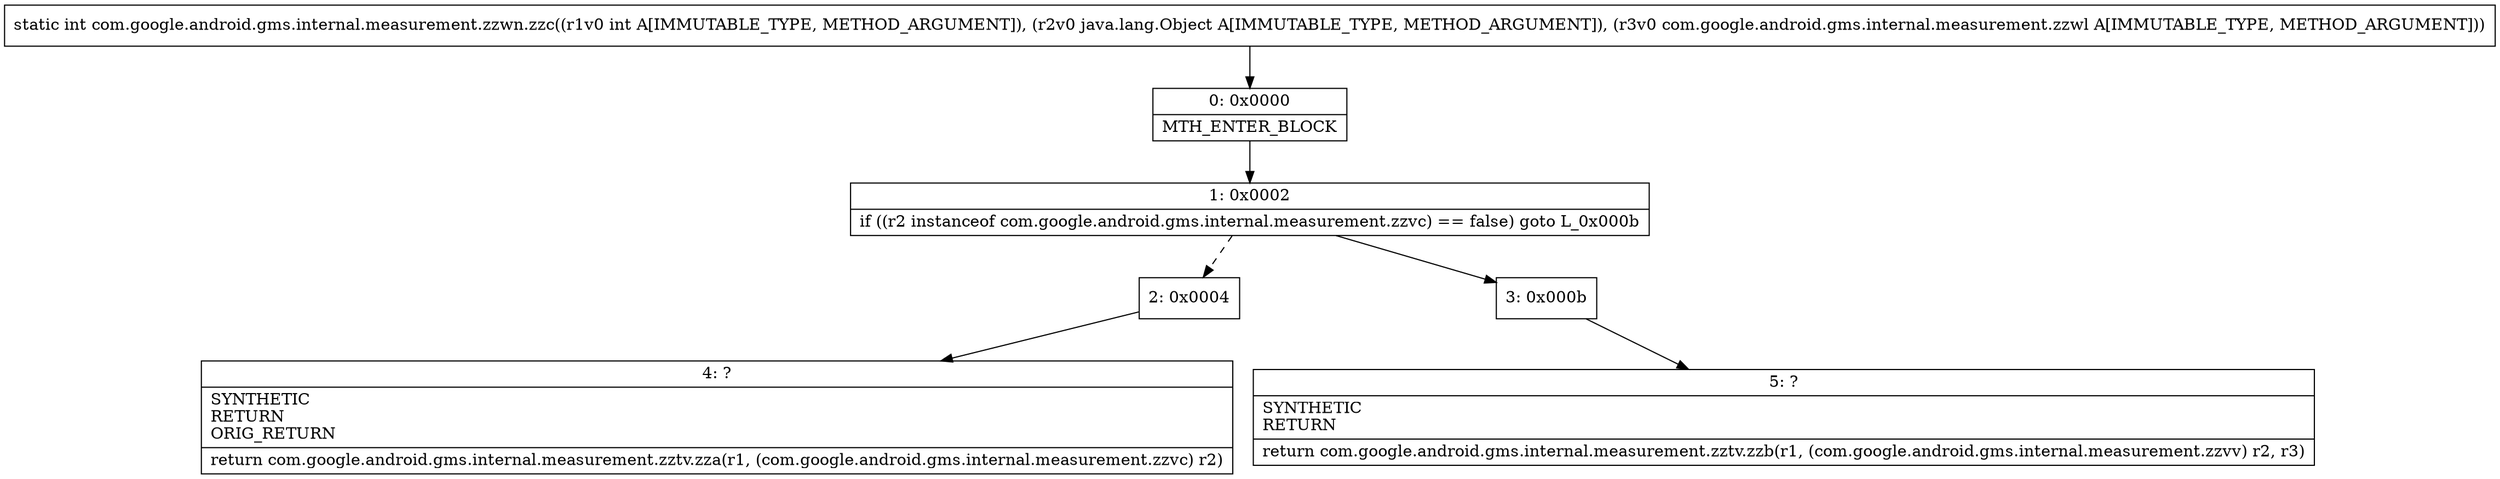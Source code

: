 digraph "CFG forcom.google.android.gms.internal.measurement.zzwn.zzc(ILjava\/lang\/Object;Lcom\/google\/android\/gms\/internal\/measurement\/zzwl;)I" {
Node_0 [shape=record,label="{0\:\ 0x0000|MTH_ENTER_BLOCK\l}"];
Node_1 [shape=record,label="{1\:\ 0x0002|if ((r2 instanceof com.google.android.gms.internal.measurement.zzvc) == false) goto L_0x000b\l}"];
Node_2 [shape=record,label="{2\:\ 0x0004}"];
Node_3 [shape=record,label="{3\:\ 0x000b}"];
Node_4 [shape=record,label="{4\:\ ?|SYNTHETIC\lRETURN\lORIG_RETURN\l|return com.google.android.gms.internal.measurement.zztv.zza(r1, (com.google.android.gms.internal.measurement.zzvc) r2)\l}"];
Node_5 [shape=record,label="{5\:\ ?|SYNTHETIC\lRETURN\l|return com.google.android.gms.internal.measurement.zztv.zzb(r1, (com.google.android.gms.internal.measurement.zzvv) r2, r3)\l}"];
MethodNode[shape=record,label="{static int com.google.android.gms.internal.measurement.zzwn.zzc((r1v0 int A[IMMUTABLE_TYPE, METHOD_ARGUMENT]), (r2v0 java.lang.Object A[IMMUTABLE_TYPE, METHOD_ARGUMENT]), (r3v0 com.google.android.gms.internal.measurement.zzwl A[IMMUTABLE_TYPE, METHOD_ARGUMENT])) }"];
MethodNode -> Node_0;
Node_0 -> Node_1;
Node_1 -> Node_2[style=dashed];
Node_1 -> Node_3;
Node_2 -> Node_4;
Node_3 -> Node_5;
}

